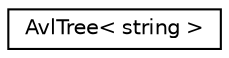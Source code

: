 digraph "Graphical Class Hierarchy"
{
  edge [fontname="Helvetica",fontsize="10",labelfontname="Helvetica",labelfontsize="10"];
  node [fontname="Helvetica",fontsize="10",shape=record];
  rankdir="LR";
  Node1 [label="AvlTree\< string \>",height=0.2,width=0.4,color="black", fillcolor="white", style="filled",URL="$classAvlTree.html"];
}

